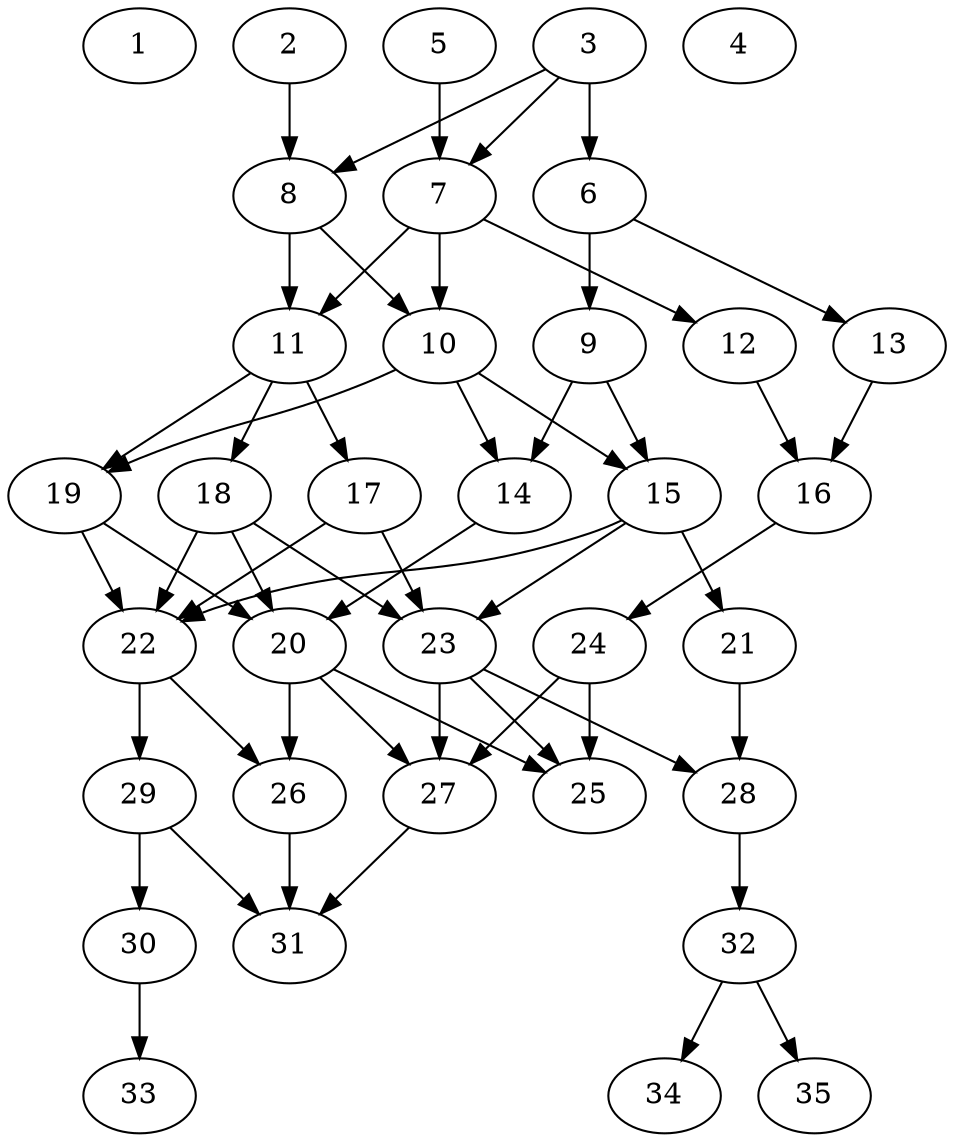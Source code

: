 // DAG automatically generated by daggen at Thu Oct  3 14:05:36 2019
// ./daggen --dot -n 35 --ccr 0.4 --fat 0.5 --regular 0.5 --density 0.6 --mindata 5242880 --maxdata 52428800 
digraph G {
  1 [size="96542720", alpha="0.06", expect_size="38617088"] 
  2 [size="41812480", alpha="0.15", expect_size="16724992"] 
  2 -> 8 [size ="16724992"]
  3 [size="76899840", alpha="0.05", expect_size="30759936"] 
  3 -> 6 [size ="30759936"]
  3 -> 7 [size ="30759936"]
  3 -> 8 [size ="30759936"]
  4 [size="103406080", alpha="0.17", expect_size="41362432"] 
  5 [size="58112000", alpha="0.07", expect_size="23244800"] 
  5 -> 7 [size ="23244800"]
  6 [size="85598720", alpha="0.06", expect_size="34239488"] 
  6 -> 9 [size ="34239488"]
  6 -> 13 [size ="34239488"]
  7 [size="130647040", alpha="0.02", expect_size="52258816"] 
  7 -> 10 [size ="52258816"]
  7 -> 11 [size ="52258816"]
  7 -> 12 [size ="52258816"]
  8 [size="90521600", alpha="0.16", expect_size="36208640"] 
  8 -> 10 [size ="36208640"]
  8 -> 11 [size ="36208640"]
  9 [size="104727040", alpha="0.13", expect_size="41890816"] 
  9 -> 14 [size ="41890816"]
  9 -> 15 [size ="41890816"]
  10 [size="58787840", alpha="0.16", expect_size="23515136"] 
  10 -> 14 [size ="23515136"]
  10 -> 15 [size ="23515136"]
  10 -> 19 [size ="23515136"]
  11 [size="36055040", alpha="0.00", expect_size="14422016"] 
  11 -> 17 [size ="14422016"]
  11 -> 18 [size ="14422016"]
  11 -> 19 [size ="14422016"]
  12 [size="71943680", alpha="0.17", expect_size="28777472"] 
  12 -> 16 [size ="28777472"]
  13 [size="40995840", alpha="0.02", expect_size="16398336"] 
  13 -> 16 [size ="16398336"]
  14 [size="71395840", alpha="0.17", expect_size="28558336"] 
  14 -> 20 [size ="28558336"]
  15 [size="52538880", alpha="0.09", expect_size="21015552"] 
  15 -> 21 [size ="21015552"]
  15 -> 22 [size ="21015552"]
  15 -> 23 [size ="21015552"]
  16 [size="92523520", alpha="0.17", expect_size="37009408"] 
  16 -> 24 [size ="37009408"]
  17 [size="126492160", alpha="0.08", expect_size="50596864"] 
  17 -> 22 [size ="50596864"]
  17 -> 23 [size ="50596864"]
  18 [size="20815360", alpha="0.00", expect_size="8326144"] 
  18 -> 20 [size ="8326144"]
  18 -> 22 [size ="8326144"]
  18 -> 23 [size ="8326144"]
  19 [size="114437120", alpha="0.03", expect_size="45774848"] 
  19 -> 20 [size ="45774848"]
  19 -> 22 [size ="45774848"]
  20 [size="72642560", alpha="0.16", expect_size="29057024"] 
  20 -> 25 [size ="29057024"]
  20 -> 26 [size ="29057024"]
  20 -> 27 [size ="29057024"]
  21 [size="46993920", alpha="0.03", expect_size="18797568"] 
  21 -> 28 [size ="18797568"]
  22 [size="47162880", alpha="0.15", expect_size="18865152"] 
  22 -> 26 [size ="18865152"]
  22 -> 29 [size ="18865152"]
  23 [size="29534720", alpha="0.18", expect_size="11813888"] 
  23 -> 25 [size ="11813888"]
  23 -> 27 [size ="11813888"]
  23 -> 28 [size ="11813888"]
  24 [size="42767360", alpha="0.16", expect_size="17106944"] 
  24 -> 25 [size ="17106944"]
  24 -> 27 [size ="17106944"]
  25 [size="27752960", alpha="0.02", expect_size="11101184"] 
  26 [size="83381760", alpha="0.00", expect_size="33352704"] 
  26 -> 31 [size ="33352704"]
  27 [size="67681280", alpha="0.18", expect_size="27072512"] 
  27 -> 31 [size ="27072512"]
  28 [size="117808640", alpha="0.09", expect_size="47123456"] 
  28 -> 32 [size ="47123456"]
  29 [size="118128640", alpha="0.16", expect_size="47251456"] 
  29 -> 30 [size ="47251456"]
  29 -> 31 [size ="47251456"]
  30 [size="15495680", alpha="0.11", expect_size="6198272"] 
  30 -> 33 [size ="6198272"]
  31 [size="108042240", alpha="0.09", expect_size="43216896"] 
  32 [size="125317120", alpha="0.17", expect_size="50126848"] 
  32 -> 34 [size ="50126848"]
  32 -> 35 [size ="50126848"]
  33 [size="96025600", alpha="0.11", expect_size="38410240"] 
  34 [size="83957760", alpha="0.13", expect_size="33583104"] 
  35 [size="61452800", alpha="0.03", expect_size="24581120"] 
}
